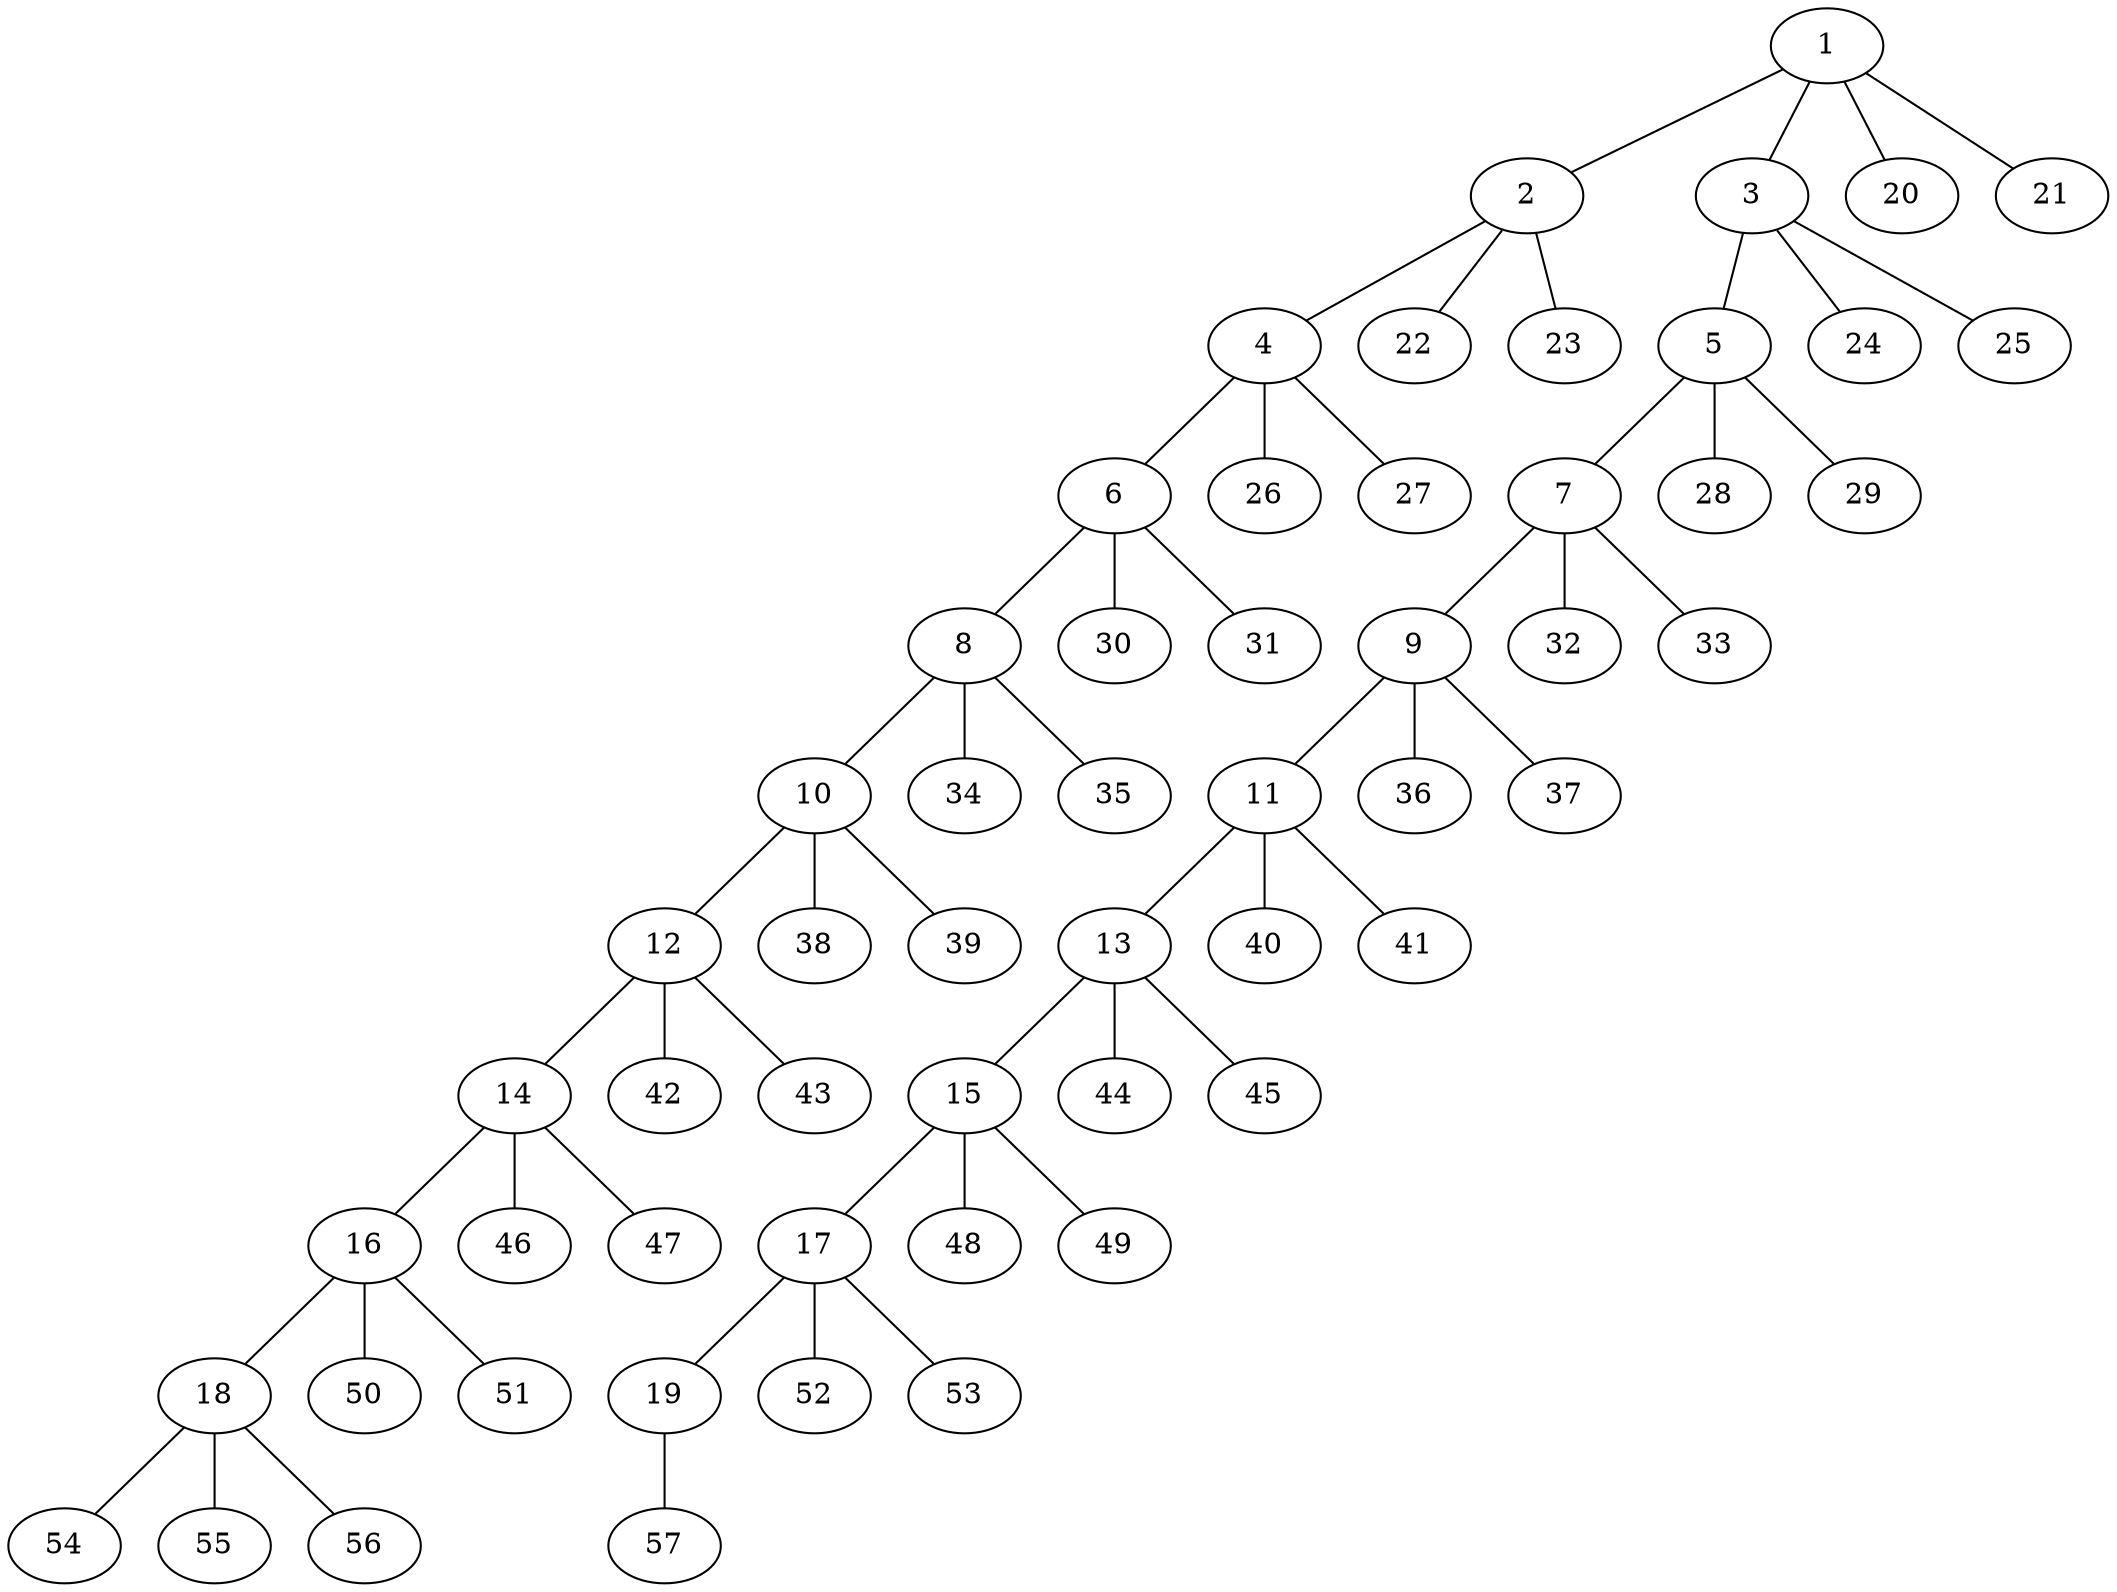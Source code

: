 graph molecule_596 {
	1	 [chem=C];
	2	 [chem=C];
	1 -- 2	 [valence=1];
	3	 [chem=C];
	1 -- 3	 [valence=1];
	20	 [chem=H];
	1 -- 20	 [valence=1];
	21	 [chem=H];
	1 -- 21	 [valence=1];
	4	 [chem=C];
	2 -- 4	 [valence=1];
	22	 [chem=H];
	2 -- 22	 [valence=1];
	23	 [chem=H];
	2 -- 23	 [valence=1];
	5	 [chem=C];
	3 -- 5	 [valence=1];
	24	 [chem=H];
	3 -- 24	 [valence=1];
	25	 [chem=H];
	3 -- 25	 [valence=1];
	6	 [chem=C];
	4 -- 6	 [valence=1];
	26	 [chem=H];
	4 -- 26	 [valence=1];
	27	 [chem=H];
	4 -- 27	 [valence=1];
	7	 [chem=C];
	5 -- 7	 [valence=1];
	28	 [chem=H];
	5 -- 28	 [valence=1];
	29	 [chem=H];
	5 -- 29	 [valence=1];
	8	 [chem=C];
	6 -- 8	 [valence=1];
	30	 [chem=H];
	6 -- 30	 [valence=1];
	31	 [chem=H];
	6 -- 31	 [valence=1];
	9	 [chem=C];
	7 -- 9	 [valence=1];
	32	 [chem=H];
	7 -- 32	 [valence=1];
	33	 [chem=H];
	7 -- 33	 [valence=1];
	10	 [chem=C];
	8 -- 10	 [valence=1];
	34	 [chem=H];
	8 -- 34	 [valence=1];
	35	 [chem=H];
	8 -- 35	 [valence=1];
	11	 [chem=C];
	9 -- 11	 [valence=1];
	36	 [chem=H];
	9 -- 36	 [valence=1];
	37	 [chem=H];
	9 -- 37	 [valence=1];
	12	 [chem=C];
	10 -- 12	 [valence=1];
	38	 [chem=H];
	10 -- 38	 [valence=1];
	39	 [chem=H];
	10 -- 39	 [valence=1];
	13	 [chem=C];
	11 -- 13	 [valence=1];
	40	 [chem=H];
	11 -- 40	 [valence=1];
	41	 [chem=H];
	11 -- 41	 [valence=1];
	14	 [chem=C];
	12 -- 14	 [valence=1];
	42	 [chem=H];
	12 -- 42	 [valence=1];
	43	 [chem=H];
	12 -- 43	 [valence=1];
	15	 [chem=C];
	13 -- 15	 [valence=1];
	44	 [chem=H];
	13 -- 44	 [valence=1];
	45	 [chem=H];
	13 -- 45	 [valence=1];
	16	 [chem=C];
	14 -- 16	 [valence=1];
	46	 [chem=H];
	14 -- 46	 [valence=1];
	47	 [chem=H];
	14 -- 47	 [valence=1];
	17	 [chem=C];
	15 -- 17	 [valence=1];
	48	 [chem=H];
	15 -- 48	 [valence=1];
	49	 [chem=H];
	15 -- 49	 [valence=1];
	18	 [chem=C];
	16 -- 18	 [valence=1];
	50	 [chem=H];
	16 -- 50	 [valence=1];
	51	 [chem=H];
	16 -- 51	 [valence=1];
	19	 [chem=O];
	17 -- 19	 [valence=1];
	52	 [chem=H];
	17 -- 52	 [valence=1];
	53	 [chem=H];
	17 -- 53	 [valence=1];
	54	 [chem=H];
	18 -- 54	 [valence=1];
	55	 [chem=H];
	18 -- 55	 [valence=1];
	56	 [chem=H];
	18 -- 56	 [valence=1];
	57	 [chem=H];
	19 -- 57	 [valence=1];
}
